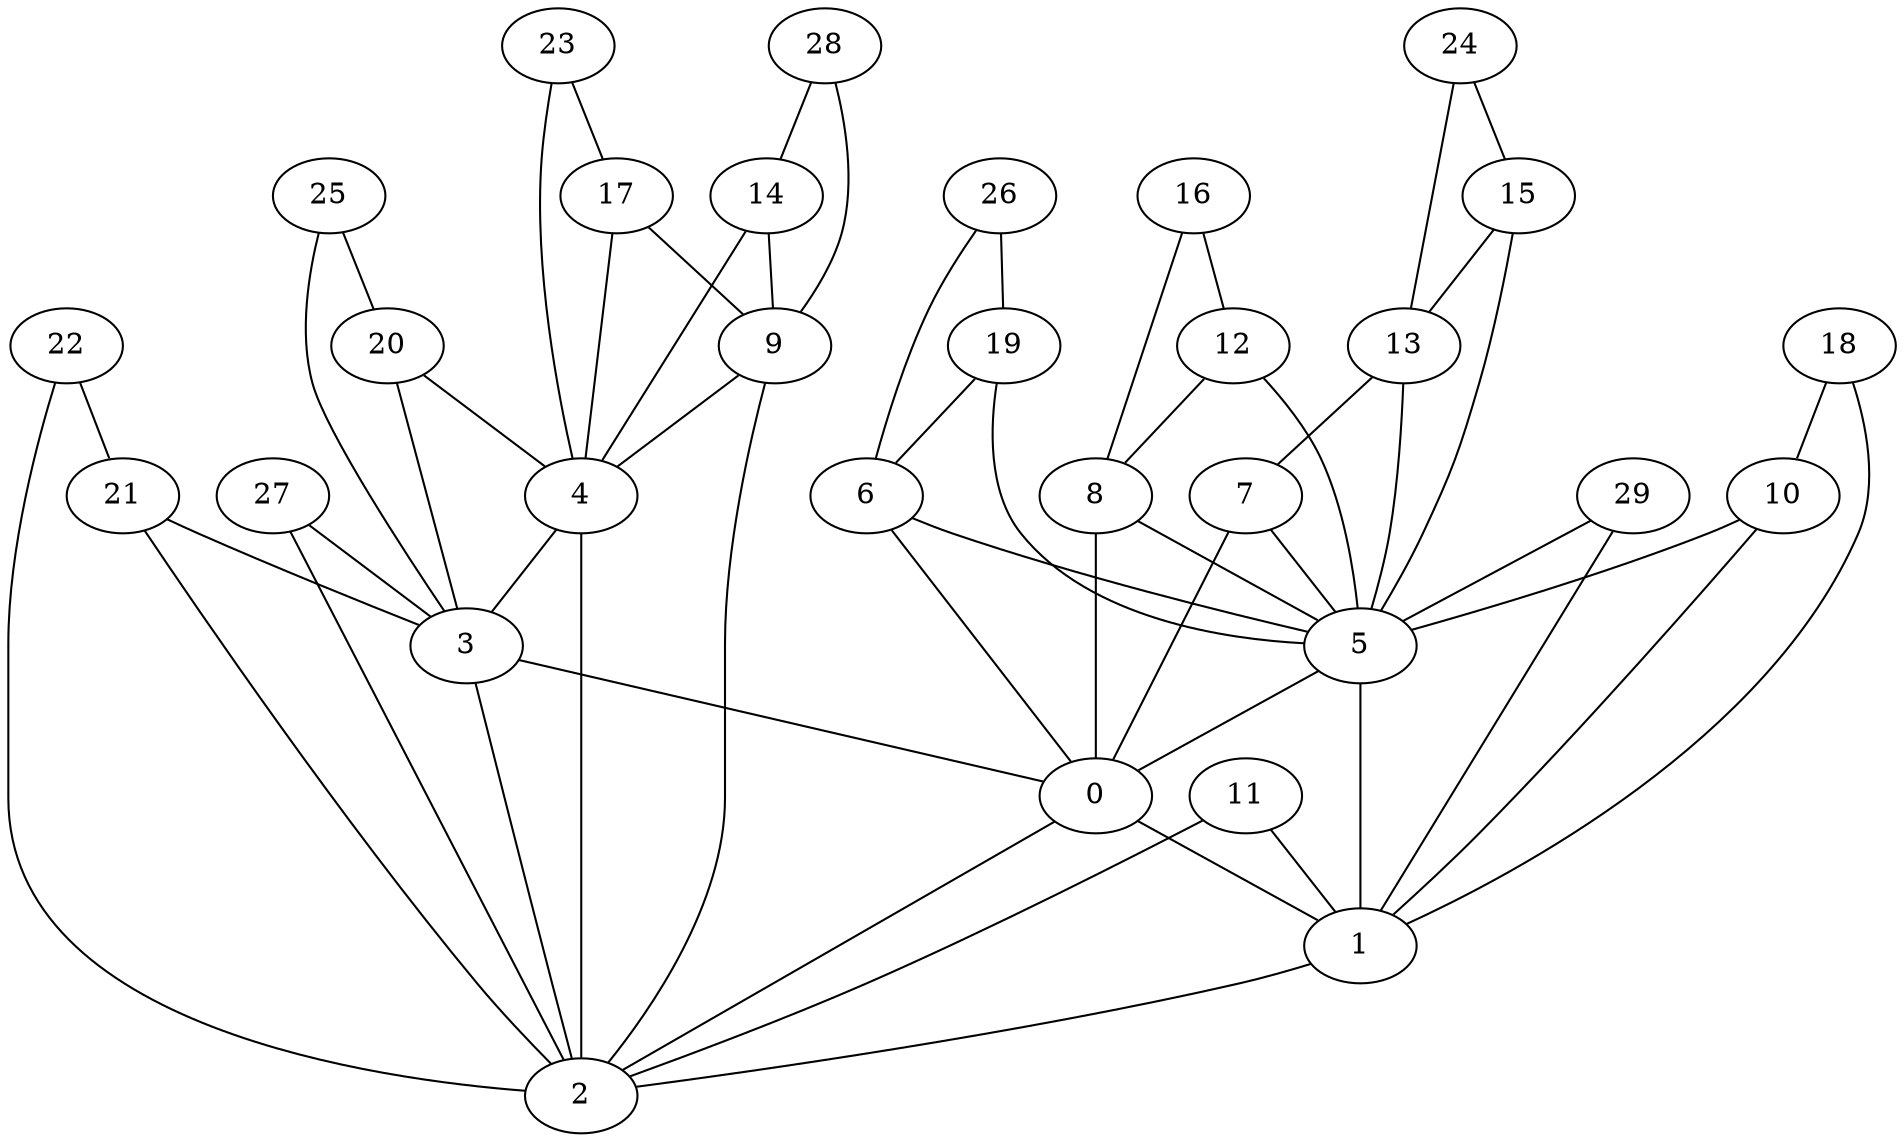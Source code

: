 graph G {
    "25" -- "3";
    "25" -- "20";
    "6" -- "5";
    "0" -- "2";
    "26" -- "19";
    "13" -- "5";
    "7" -- "0";
    "19" -- "5";
    "21" -- "3";
    "22" -- "2";
    "16" -- "12";
    "29" -- "1";
    "3" -- "0";
    "11" -- "1";
    "8" -- "5";
    "1" -- "2";
    "9" -- "4";
    "9" -- "2";
    "12" -- "5";
    "20" -- "3";
    "28" -- "9";
    "18" -- "10";
    "5" -- "1";
    "23" -- "4";
    "17" -- "9";
    "23" -- "17";
    "10" -- "1";
    "16" -- "8";
    "27" -- "2";
    "27" -- "3";
    "29" -- "5";
    "28" -- "14";
    "14" -- "9";
    "24" -- "13";
    "15" -- "13";
    "14" -- "4";
    "15" -- "5";
    "3" -- "2";
    "5" -- "0";
    "8" -- "0";
    "20" -- "4";
    "26" -- "6";
    "0" -- "1";
    "19" -- "6";
    "10" -- "5";
    "24" -- "15";
    "12" -- "8";
    "22" -- "21";
    "21" -- "2";
    "7" -- "5";
    "11" -- "2";
    "13" -- "7";
    "17" -- "4";
    "18" -- "1";
    "6" -- "0";
    "4" -- "3";
    "4" -- "2";
}
